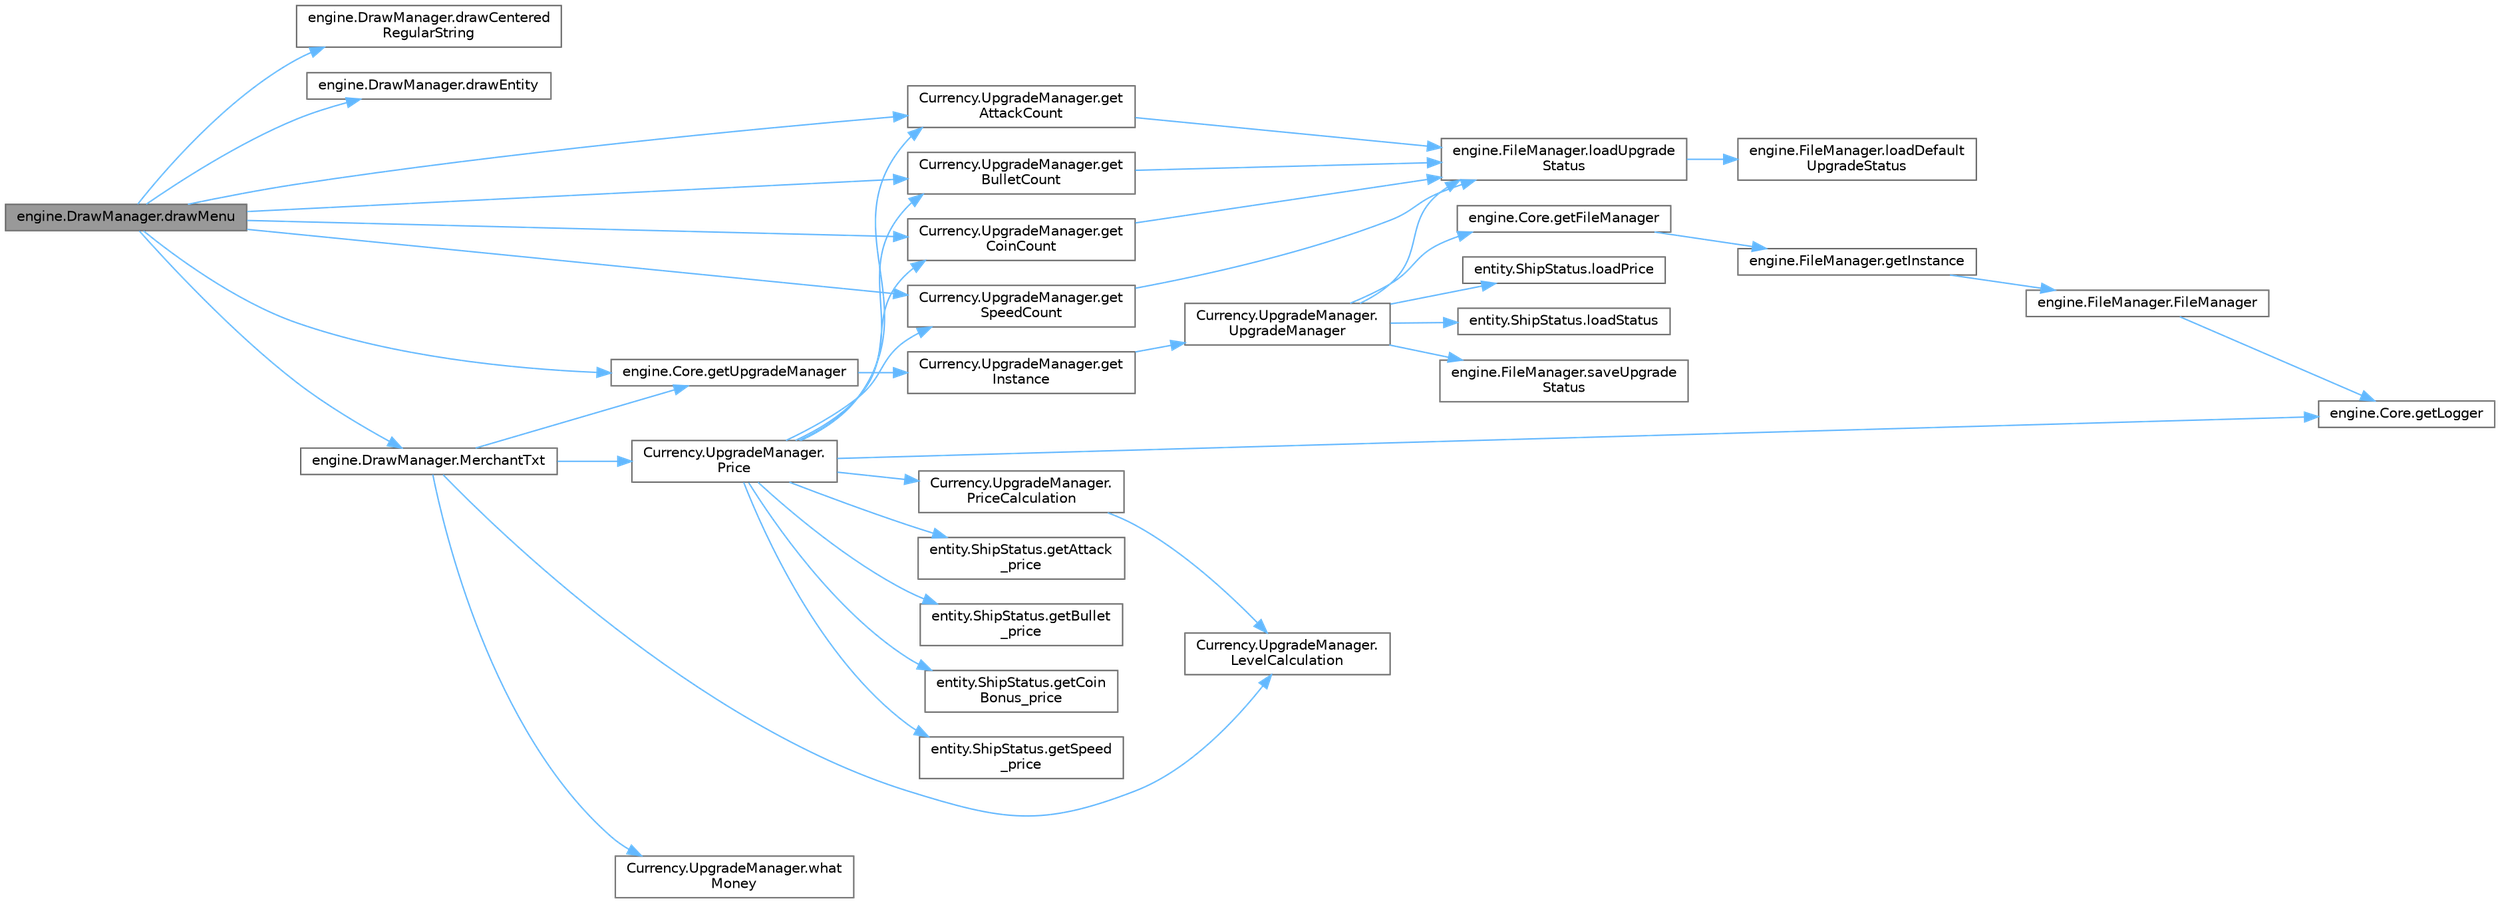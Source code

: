 digraph "engine.DrawManager.drawMenu"
{
 // LATEX_PDF_SIZE
  bgcolor="transparent";
  edge [fontname=Helvetica,fontsize=10,labelfontname=Helvetica,labelfontsize=10];
  node [fontname=Helvetica,fontsize=10,shape=box,height=0.2,width=0.4];
  rankdir="LR";
  Node1 [id="Node000001",label="engine.DrawManager.drawMenu",height=0.2,width=0.4,color="gray40", fillcolor="grey60", style="filled", fontcolor="black",tooltip=" "];
  Node1 -> Node2 [id="edge1_Node000001_Node000002",color="steelblue1",style="solid",tooltip=" "];
  Node2 [id="Node000002",label="engine.DrawManager.drawCentered\lRegularString",height=0.2,width=0.4,color="grey40", fillcolor="white", style="filled",URL="$classengine_1_1_draw_manager.html#a4016c7be1acc513467bcc183b5e515d0",tooltip="Draws a centered string on regular font."];
  Node1 -> Node3 [id="edge2_Node000001_Node000003",color="steelblue1",style="solid",tooltip=" "];
  Node3 [id="Node000003",label="engine.DrawManager.drawEntity",height=0.2,width=0.4,color="grey40", fillcolor="white", style="filled",URL="$classengine_1_1_draw_manager.html#a3ef1def588c0f283cf6066af12d7ad63",tooltip="Draws an entity, using the apropiate image."];
  Node1 -> Node4 [id="edge3_Node000001_Node000004",color="steelblue1",style="solid",tooltip=" "];
  Node4 [id="Node000004",label="Currency.UpgradeManager.get\lAttackCount",height=0.2,width=0.4,color="grey40", fillcolor="white", style="filled",URL="$class_currency_1_1_upgrade_manager.html#a6aca11c8c3e8843e1ccf77db46e77f81",tooltip=" "];
  Node4 -> Node5 [id="edge4_Node000004_Node000005",color="steelblue1",style="solid",tooltip=" "];
  Node5 [id="Node000005",label="engine.FileManager.loadUpgrade\lStatus",height=0.2,width=0.4,color="grey40", fillcolor="white", style="filled",URL="$classengine_1_1_file_manager.html#a0a36dbead21b925203c3245c6f408b30",tooltip="Loads upgrade statuses from upgrade_status.properties file."];
  Node5 -> Node6 [id="edge5_Node000005_Node000006",color="steelblue1",style="solid",tooltip=" "];
  Node6 [id="Node000006",label="engine.FileManager.loadDefault\lUpgradeStatus",height=0.2,width=0.4,color="grey40", fillcolor="white", style="filled",URL="$classengine_1_1_file_manager.html#a9a18c215e1d555161c587bcaf1e63d71",tooltip="Loads default upgrade statuses from upgrade_default.properties file."];
  Node1 -> Node7 [id="edge6_Node000001_Node000007",color="steelblue1",style="solid",tooltip=" "];
  Node7 [id="Node000007",label="Currency.UpgradeManager.get\lBulletCount",height=0.2,width=0.4,color="grey40", fillcolor="white", style="filled",URL="$class_currency_1_1_upgrade_manager.html#a441f7b00f574f2983eb820da14859c90",tooltip=" "];
  Node7 -> Node5 [id="edge7_Node000007_Node000005",color="steelblue1",style="solid",tooltip=" "];
  Node1 -> Node8 [id="edge8_Node000001_Node000008",color="steelblue1",style="solid",tooltip=" "];
  Node8 [id="Node000008",label="Currency.UpgradeManager.get\lCoinCount",height=0.2,width=0.4,color="grey40", fillcolor="white", style="filled",URL="$class_currency_1_1_upgrade_manager.html#a844307409f17776337700a8cdfe782d3",tooltip=" "];
  Node8 -> Node5 [id="edge9_Node000008_Node000005",color="steelblue1",style="solid",tooltip=" "];
  Node1 -> Node9 [id="edge10_Node000001_Node000009",color="steelblue1",style="solid",tooltip=" "];
  Node9 [id="Node000009",label="Currency.UpgradeManager.get\lSpeedCount",height=0.2,width=0.4,color="grey40", fillcolor="white", style="filled",URL="$class_currency_1_1_upgrade_manager.html#a479de1e29f667e75a488a99f56075541",tooltip=" "];
  Node9 -> Node5 [id="edge11_Node000009_Node000005",color="steelblue1",style="solid",tooltip=" "];
  Node1 -> Node10 [id="edge12_Node000001_Node000010",color="steelblue1",style="solid",tooltip=" "];
  Node10 [id="Node000010",label="engine.Core.getUpgradeManager",height=0.2,width=0.4,color="grey40", fillcolor="white", style="filled",URL="$classengine_1_1_core.html#a3b39da2cc59c57cfa84fb9567ad1fec5",tooltip="Controls access to the currency manager."];
  Node10 -> Node11 [id="edge13_Node000010_Node000011",color="steelblue1",style="solid",tooltip=" "];
  Node11 [id="Node000011",label="Currency.UpgradeManager.get\lInstance",height=0.2,width=0.4,color="grey40", fillcolor="white", style="filled",URL="$class_currency_1_1_upgrade_manager.html#a282e2ed1f01eb22196dccd90b20d4ee5",tooltip="Returns shared instance of UpgradeManager."];
  Node11 -> Node12 [id="edge14_Node000011_Node000012",color="steelblue1",style="solid",tooltip=" "];
  Node12 [id="Node000012",label="Currency.UpgradeManager.\lUpgradeManager",height=0.2,width=0.4,color="grey40", fillcolor="white", style="filled",URL="$class_currency_1_1_upgrade_manager.html#a3eba38bf042f6f80cbe3365ca87b3bfd",tooltip="private constructor."];
  Node12 -> Node13 [id="edge15_Node000012_Node000013",color="steelblue1",style="solid",tooltip=" "];
  Node13 [id="Node000013",label="engine.Core.getFileManager",height=0.2,width=0.4,color="grey40", fillcolor="white", style="filled",URL="$classengine_1_1_core.html#adb491d93cae178d9f5b8e7d05e2ad8e8",tooltip="Controls access to the file manager."];
  Node13 -> Node14 [id="edge16_Node000013_Node000014",color="steelblue1",style="solid",tooltip=" "];
  Node14 [id="Node000014",label="engine.FileManager.getInstance",height=0.2,width=0.4,color="grey40", fillcolor="white", style="filled",URL="$classengine_1_1_file_manager.html#a7698513523dc07d8c3a5e8f196b77ab0",tooltip="Returns shared instance of FileManager."];
  Node14 -> Node15 [id="edge17_Node000014_Node000015",color="steelblue1",style="solid",tooltip=" "];
  Node15 [id="Node000015",label="engine.FileManager.FileManager",height=0.2,width=0.4,color="grey40", fillcolor="white", style="filled",URL="$classengine_1_1_file_manager.html#afdca4bda43ab44bb37d0f6665f71378a",tooltip="private constructor."];
  Node15 -> Node16 [id="edge18_Node000015_Node000016",color="steelblue1",style="solid",tooltip=" "];
  Node16 [id="Node000016",label="engine.Core.getLogger",height=0.2,width=0.4,color="grey40", fillcolor="white", style="filled",URL="$classengine_1_1_core.html#a89349dea52049be064320358db9412a2",tooltip="Controls access to the logger."];
  Node12 -> Node17 [id="edge19_Node000012_Node000017",color="steelblue1",style="solid",tooltip=" "];
  Node17 [id="Node000017",label="entity.ShipStatus.loadPrice",height=0.2,width=0.4,color="grey40", fillcolor="white", style="filled",URL="$classentity_1_1_ship_status.html#a82e97149439480a3752520633c9fb797",tooltip=" "];
  Node12 -> Node18 [id="edge20_Node000012_Node000018",color="steelblue1",style="solid",tooltip=" "];
  Node18 [id="Node000018",label="entity.ShipStatus.loadStatus",height=0.2,width=0.4,color="grey40", fillcolor="white", style="filled",URL="$classentity_1_1_ship_status.html#af67e157fafcf53493496419ba1fae6dc",tooltip=" "];
  Node12 -> Node5 [id="edge21_Node000012_Node000005",color="steelblue1",style="solid",tooltip=" "];
  Node12 -> Node19 [id="edge22_Node000012_Node000019",color="steelblue1",style="solid",tooltip=" "];
  Node19 [id="Node000019",label="engine.FileManager.saveUpgrade\lStatus",height=0.2,width=0.4,color="grey40", fillcolor="white", style="filled",URL="$classengine_1_1_file_manager.html#a2162fa41415928cae5df1c70c3e6b487",tooltip="Saves upgrade statuses to upgrade_status.properties file."];
  Node1 -> Node20 [id="edge23_Node000001_Node000020",color="steelblue1",style="solid",tooltip=" "];
  Node20 [id="Node000020",label="engine.DrawManager.MerchantTxt",height=0.2,width=0.4,color="grey40", fillcolor="white", style="filled",URL="$classengine_1_1_draw_manager.html#aa78bf3e4414404d78091953b914cc4d5",tooltip=" "];
  Node20 -> Node10 [id="edge24_Node000020_Node000010",color="steelblue1",style="solid",tooltip=" "];
  Node20 -> Node21 [id="edge25_Node000020_Node000021",color="steelblue1",style="solid",tooltip=" "];
  Node21 [id="Node000021",label="Currency.UpgradeManager.\lLevelCalculation",height=0.2,width=0.4,color="grey40", fillcolor="white", style="filled",URL="$class_currency_1_1_upgrade_manager.html#ac4d1d86f403a3ecdd2aed4f5a1ee8b38",tooltip=" "];
  Node20 -> Node22 [id="edge26_Node000020_Node000022",color="steelblue1",style="solid",tooltip=" "];
  Node22 [id="Node000022",label="Currency.UpgradeManager.\lPrice",height=0.2,width=0.4,color="grey40", fillcolor="white", style="filled",URL="$class_currency_1_1_upgrade_manager.html#aaa148b065ac73ddf6eca7561758599e4",tooltip=" "];
  Node22 -> Node23 [id="edge27_Node000022_Node000023",color="steelblue1",style="solid",tooltip=" "];
  Node23 [id="Node000023",label="entity.ShipStatus.getAttack\l_price",height=0.2,width=0.4,color="grey40", fillcolor="white", style="filled",URL="$classentity_1_1_ship_status.html#a77b6cbc7b5c009dceff1f21eeeb0d0ec",tooltip=" "];
  Node22 -> Node4 [id="edge28_Node000022_Node000004",color="steelblue1",style="solid",tooltip=" "];
  Node22 -> Node24 [id="edge29_Node000022_Node000024",color="steelblue1",style="solid",tooltip=" "];
  Node24 [id="Node000024",label="entity.ShipStatus.getBullet\l_price",height=0.2,width=0.4,color="grey40", fillcolor="white", style="filled",URL="$classentity_1_1_ship_status.html#a8eb448a9f4191d28331568893e3501d8",tooltip=" "];
  Node22 -> Node7 [id="edge30_Node000022_Node000007",color="steelblue1",style="solid",tooltip=" "];
  Node22 -> Node25 [id="edge31_Node000022_Node000025",color="steelblue1",style="solid",tooltip=" "];
  Node25 [id="Node000025",label="entity.ShipStatus.getCoin\lBonus_price",height=0.2,width=0.4,color="grey40", fillcolor="white", style="filled",URL="$classentity_1_1_ship_status.html#ac4da16d9538c7d417f59eb5fdbba4172",tooltip=" "];
  Node22 -> Node8 [id="edge32_Node000022_Node000008",color="steelblue1",style="solid",tooltip=" "];
  Node22 -> Node16 [id="edge33_Node000022_Node000016",color="steelblue1",style="solid",tooltip=" "];
  Node22 -> Node26 [id="edge34_Node000022_Node000026",color="steelblue1",style="solid",tooltip=" "];
  Node26 [id="Node000026",label="entity.ShipStatus.getSpeed\l_price",height=0.2,width=0.4,color="grey40", fillcolor="white", style="filled",URL="$classentity_1_1_ship_status.html#ab97b6d13f72f9bc0dfafbb989eef5e21",tooltip=" "];
  Node22 -> Node9 [id="edge35_Node000022_Node000009",color="steelblue1",style="solid",tooltip=" "];
  Node22 -> Node27 [id="edge36_Node000022_Node000027",color="steelblue1",style="solid",tooltip=" "];
  Node27 [id="Node000027",label="Currency.UpgradeManager.\lPriceCalculation",height=0.2,width=0.4,color="grey40", fillcolor="white", style="filled",URL="$class_currency_1_1_upgrade_manager.html#aa7efa0567df8f00e9d2d88b399f66e0a",tooltip=" "];
  Node27 -> Node21 [id="edge37_Node000027_Node000021",color="steelblue1",style="solid",tooltip=" "];
  Node20 -> Node28 [id="edge38_Node000020_Node000028",color="steelblue1",style="solid",tooltip=" "];
  Node28 [id="Node000028",label="Currency.UpgradeManager.what\lMoney",height=0.2,width=0.4,color="grey40", fillcolor="white", style="filled",URL="$class_currency_1_1_upgrade_manager.html#a499b58a128e4a6a048b5b04a089986bf",tooltip=" "];
}

